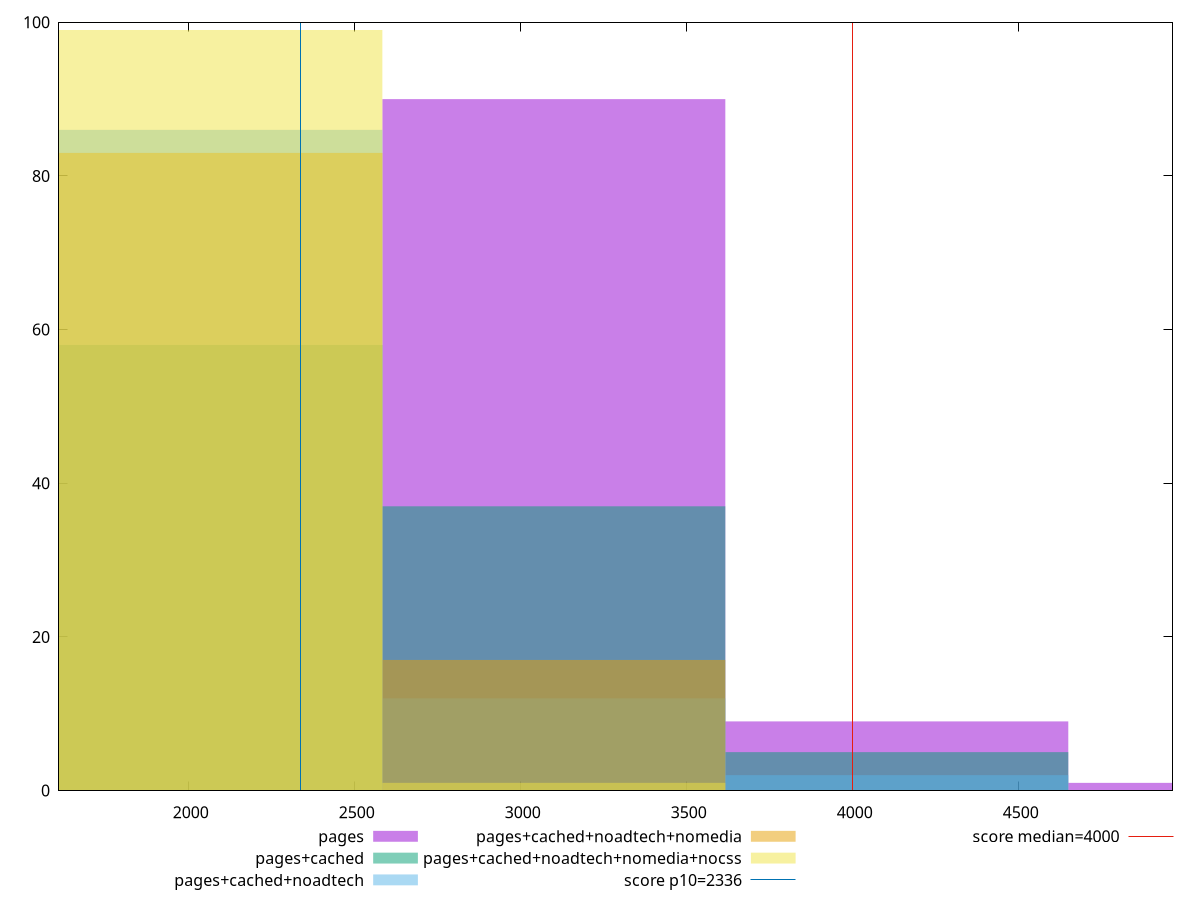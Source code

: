 reset

$pages <<EOF
3099.4560279943494 90
5165.760046657249 1
4132.608037325799 9
EOF

$pagesCached <<EOF
3099.4560279943494 37
2066.3040186628996 58
4132.608037325799 5
EOF

$pagesCachedNoadtech <<EOF
4132.608037325799 2
2066.3040186628996 86
3099.4560279943494 12
EOF

$pagesCachedNoadtechNomedia <<EOF
3099.4560279943494 17
2066.3040186628996 83
EOF

$pagesCachedNoadtechNomediaNocss <<EOF
2066.3040186628996 99
3099.4560279943494 1
EOF

set key outside below
set boxwidth 1033.1520093314498
set xrange [1608.796:4963.0915]
set yrange [0:100]
set trange [0:100]
set style fill transparent solid 0.5 noborder

set parametric
set terminal svg size 640, 530 enhanced background rgb 'white'
set output "report_00013_2021-02-09T12-04-24.940Z/first-meaningful-paint/comparison/histogram/all_raw.svg"

plot $pages title "pages" with boxes, \
     $pagesCached title "pages+cached" with boxes, \
     $pagesCachedNoadtech title "pages+cached+noadtech" with boxes, \
     $pagesCachedNoadtechNomedia title "pages+cached+noadtech+nomedia" with boxes, \
     $pagesCachedNoadtechNomediaNocss title "pages+cached+noadtech+nomedia+nocss" with boxes, \
     2336,t title "score p10=2336", \
     4000,t title "score median=4000"

reset
